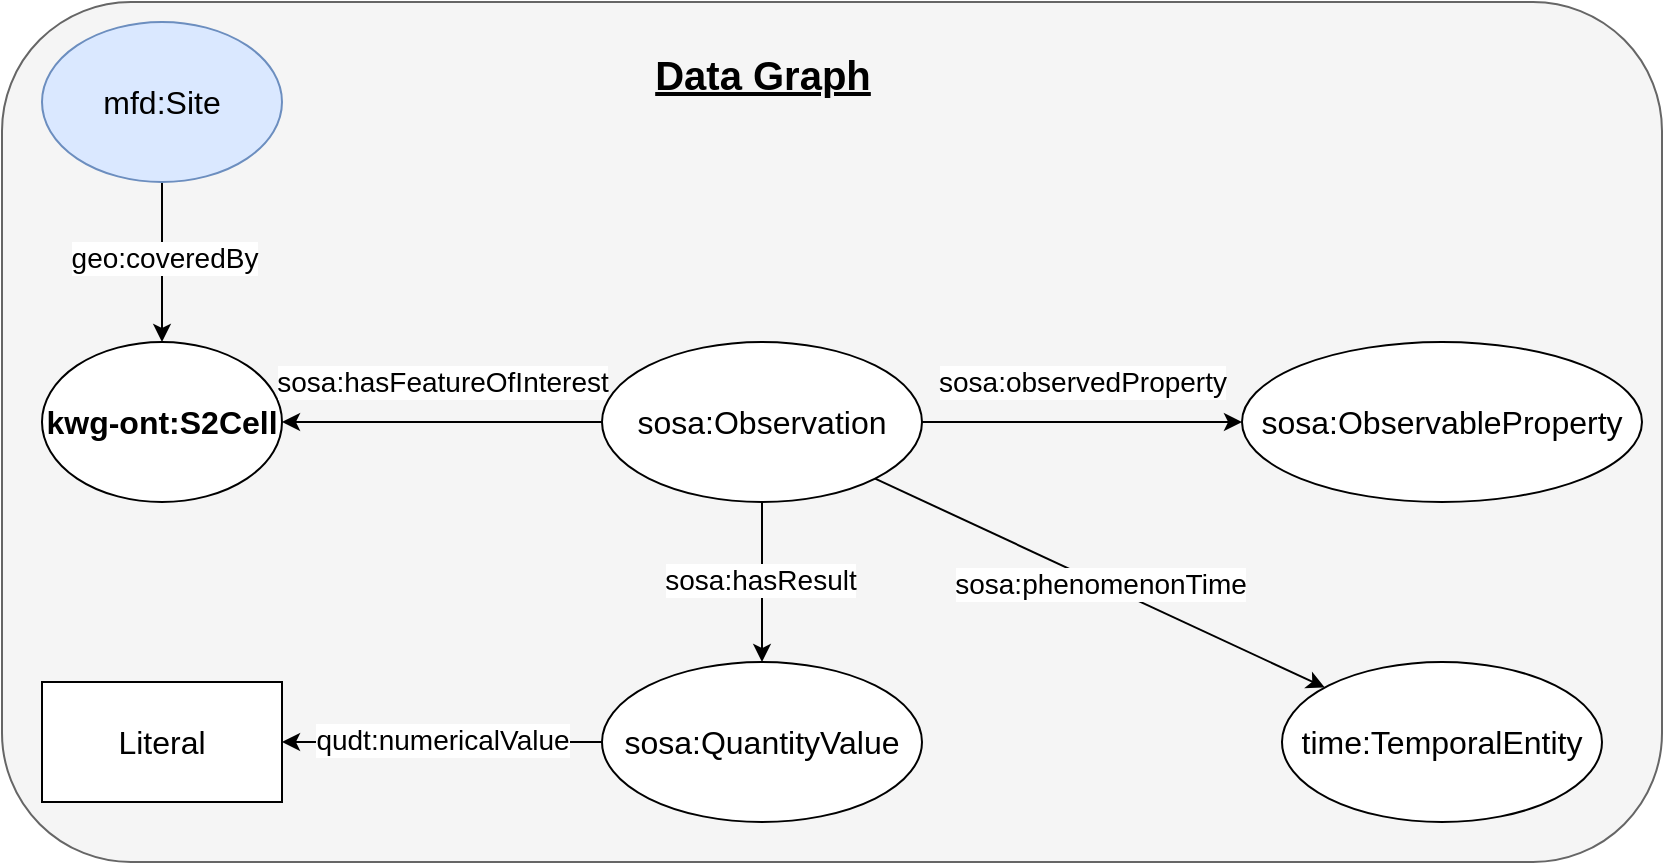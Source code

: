 <mxfile version="26.0.16">
  <diagram name="Page-1" id="euBkLFr2ov__EOV1Y5Rs">
    <mxGraphModel dx="2680" dy="1912" grid="1" gridSize="10" guides="1" tooltips="1" connect="1" arrows="1" fold="1" page="1" pageScale="1" pageWidth="1654" pageHeight="1169" math="0" shadow="0">
      <root>
        <mxCell id="0" />
        <mxCell id="1" parent="0" />
        <mxCell id="7TX2rSaXaKqozd_B92K4-1" value="" style="rounded=1;whiteSpace=wrap;html=1;fillColor=#f5f5f5;fontColor=#333333;strokeColor=#666666;" vertex="1" parent="1">
          <mxGeometry x="-860" y="-1010" width="830" height="430" as="geometry" />
        </mxCell>
        <mxCell id="7TX2rSaXaKqozd_B92K4-2" value="kwg-ont:S2Cell" style="ellipse;whiteSpace=wrap;html=1;fontSize=16;fontStyle=1" vertex="1" parent="1">
          <mxGeometry x="-840" y="-840" width="120" height="80" as="geometry" />
        </mxCell>
        <mxCell id="7TX2rSaXaKqozd_B92K4-3" value="" style="edgeStyle=orthogonalEdgeStyle;rounded=0;orthogonalLoop=1;jettySize=auto;html=1;" edge="1" parent="1" source="7TX2rSaXaKqozd_B92K4-5" target="7TX2rSaXaKqozd_B92K4-2">
          <mxGeometry relative="1" as="geometry" />
        </mxCell>
        <mxCell id="7TX2rSaXaKqozd_B92K4-4" value="&lt;font style=&quot;font-size: 14px;&quot;&gt;geo:coveredBy&lt;/font&gt;" style="edgeLabel;html=1;align=center;verticalAlign=middle;resizable=0;points=[];" vertex="1" connectable="0" parent="7TX2rSaXaKqozd_B92K4-3">
          <mxGeometry x="-0.051" y="1" relative="1" as="geometry">
            <mxPoint as="offset" />
          </mxGeometry>
        </mxCell>
        <mxCell id="7TX2rSaXaKqozd_B92K4-5" value="mfd:Site" style="ellipse;whiteSpace=wrap;html=1;fontSize=16;fillColor=#DAE8FF;strokeColor=#6C8EBF;" vertex="1" parent="1">
          <mxGeometry x="-840" y="-1000" width="120" height="80" as="geometry" />
        </mxCell>
        <mxCell id="7TX2rSaXaKqozd_B92K4-6" style="edgeStyle=orthogonalEdgeStyle;rounded=0;orthogonalLoop=1;jettySize=auto;html=1;exitX=0;exitY=0.5;exitDx=0;exitDy=0;entryX=1;entryY=0.5;entryDx=0;entryDy=0;" edge="1" parent="1" source="7TX2rSaXaKqozd_B92K4-12" target="7TX2rSaXaKqozd_B92K4-2">
          <mxGeometry relative="1" as="geometry" />
        </mxCell>
        <mxCell id="7TX2rSaXaKqozd_B92K4-7" value="&lt;font style=&quot;font-size: 14px;&quot;&gt;sosa:hasFeatureOfInterest&lt;/font&gt;" style="edgeLabel;html=1;align=center;verticalAlign=middle;resizable=0;points=[];" vertex="1" connectable="0" parent="7TX2rSaXaKqozd_B92K4-6">
          <mxGeometry x="0.017" y="-1" relative="1" as="geometry">
            <mxPoint x="1" y="-19" as="offset" />
          </mxGeometry>
        </mxCell>
        <mxCell id="7TX2rSaXaKqozd_B92K4-8" value="" style="edgeStyle=orthogonalEdgeStyle;rounded=0;orthogonalLoop=1;jettySize=auto;html=1;" edge="1" parent="1" source="7TX2rSaXaKqozd_B92K4-12" target="7TX2rSaXaKqozd_B92K4-15">
          <mxGeometry relative="1" as="geometry" />
        </mxCell>
        <mxCell id="7TX2rSaXaKqozd_B92K4-9" value="&lt;font style=&quot;font-size: 14px;&quot;&gt;sosa:hasResult&lt;/font&gt;" style="edgeLabel;html=1;align=center;verticalAlign=middle;resizable=0;points=[];" vertex="1" connectable="0" parent="7TX2rSaXaKqozd_B92K4-8">
          <mxGeometry x="-0.025" y="-1" relative="1" as="geometry">
            <mxPoint as="offset" />
          </mxGeometry>
        </mxCell>
        <mxCell id="7TX2rSaXaKqozd_B92K4-10" style="edgeStyle=orthogonalEdgeStyle;rounded=0;orthogonalLoop=1;jettySize=auto;html=1;exitX=1;exitY=0.5;exitDx=0;exitDy=0;entryX=0;entryY=0.5;entryDx=0;entryDy=0;" edge="1" parent="1" source="7TX2rSaXaKqozd_B92K4-12" target="7TX2rSaXaKqozd_B92K4-17">
          <mxGeometry relative="1" as="geometry" />
        </mxCell>
        <mxCell id="7TX2rSaXaKqozd_B92K4-11" value="&lt;font style=&quot;font-size: 14px;&quot;&gt;sosa:observedProperty&lt;/font&gt;" style="edgeLabel;html=1;align=center;verticalAlign=middle;resizable=0;points=[];" vertex="1" connectable="0" parent="7TX2rSaXaKqozd_B92K4-10">
          <mxGeometry x="-0.023" relative="1" as="geometry">
            <mxPoint x="2" y="-20" as="offset" />
          </mxGeometry>
        </mxCell>
        <mxCell id="7TX2rSaXaKqozd_B92K4-12" value="sosa:Observation" style="ellipse;whiteSpace=wrap;html=1;fontSize=16;" vertex="1" parent="1">
          <mxGeometry x="-560" y="-840" width="160" height="80" as="geometry" />
        </mxCell>
        <mxCell id="7TX2rSaXaKqozd_B92K4-13" style="edgeStyle=orthogonalEdgeStyle;rounded=0;orthogonalLoop=1;jettySize=auto;html=1;exitX=0;exitY=0.5;exitDx=0;exitDy=0;entryX=1;entryY=0.5;entryDx=0;entryDy=0;" edge="1" parent="1" source="7TX2rSaXaKqozd_B92K4-15" target="7TX2rSaXaKqozd_B92K4-16">
          <mxGeometry relative="1" as="geometry" />
        </mxCell>
        <mxCell id="7TX2rSaXaKqozd_B92K4-14" value="&lt;font style=&quot;font-size: 14px;&quot;&gt;qudt:numericalValue&lt;/font&gt;" style="edgeLabel;html=1;align=center;verticalAlign=middle;resizable=0;points=[];" vertex="1" connectable="0" parent="7TX2rSaXaKqozd_B92K4-13">
          <mxGeometry x="0.004" y="-1" relative="1" as="geometry">
            <mxPoint as="offset" />
          </mxGeometry>
        </mxCell>
        <mxCell id="7TX2rSaXaKqozd_B92K4-15" value="sosa:QuantityValue" style="ellipse;whiteSpace=wrap;html=1;fontSize=16;" vertex="1" parent="1">
          <mxGeometry x="-560" y="-680" width="160" height="80" as="geometry" />
        </mxCell>
        <mxCell id="7TX2rSaXaKqozd_B92K4-16" value="&lt;font style=&quot;font-size: 16px;&quot;&gt;Literal&lt;/font&gt;" style="rounded=0;whiteSpace=wrap;html=1;" vertex="1" parent="1">
          <mxGeometry x="-840" y="-670" width="120" height="60" as="geometry" />
        </mxCell>
        <mxCell id="7TX2rSaXaKqozd_B92K4-17" value="sosa:ObservableProperty" style="ellipse;whiteSpace=wrap;html=1;fontSize=16;" vertex="1" parent="1">
          <mxGeometry x="-240" y="-840" width="200" height="80" as="geometry" />
        </mxCell>
        <mxCell id="7TX2rSaXaKqozd_B92K4-18" value="time:TemporalEntity" style="ellipse;whiteSpace=wrap;html=1;fontSize=16;" vertex="1" parent="1">
          <mxGeometry x="-220" y="-680" width="160" height="80" as="geometry" />
        </mxCell>
        <mxCell id="7TX2rSaXaKqozd_B92K4-19" value="" style="endArrow=classic;html=1;rounded=0;exitX=1;exitY=1;exitDx=0;exitDy=0;" edge="1" parent="1" source="7TX2rSaXaKqozd_B92K4-12" target="7TX2rSaXaKqozd_B92K4-18">
          <mxGeometry width="50" height="50" relative="1" as="geometry">
            <mxPoint x="-540" y="-790" as="sourcePoint" />
            <mxPoint x="-490" y="-840" as="targetPoint" />
          </mxGeometry>
        </mxCell>
        <mxCell id="7TX2rSaXaKqozd_B92K4-20" value="&lt;font style=&quot;font-size: 14px;&quot;&gt;sosa:phenomenonTime&lt;/font&gt;" style="edgeLabel;html=1;align=center;verticalAlign=middle;resizable=0;points=[];" vertex="1" connectable="0" parent="7TX2rSaXaKqozd_B92K4-19">
          <mxGeometry x="-0.003" relative="1" as="geometry">
            <mxPoint as="offset" />
          </mxGeometry>
        </mxCell>
        <mxCell id="7TX2rSaXaKqozd_B92K4-21" value="Data Graph" style="text;html=1;align=center;verticalAlign=top;whiteSpace=wrap;rounded=0;fontSize=20;fontStyle=5" vertex="1" parent="1">
          <mxGeometry x="-573.5" y="-992.5" width="187" height="65" as="geometry" />
        </mxCell>
      </root>
    </mxGraphModel>
  </diagram>
</mxfile>

